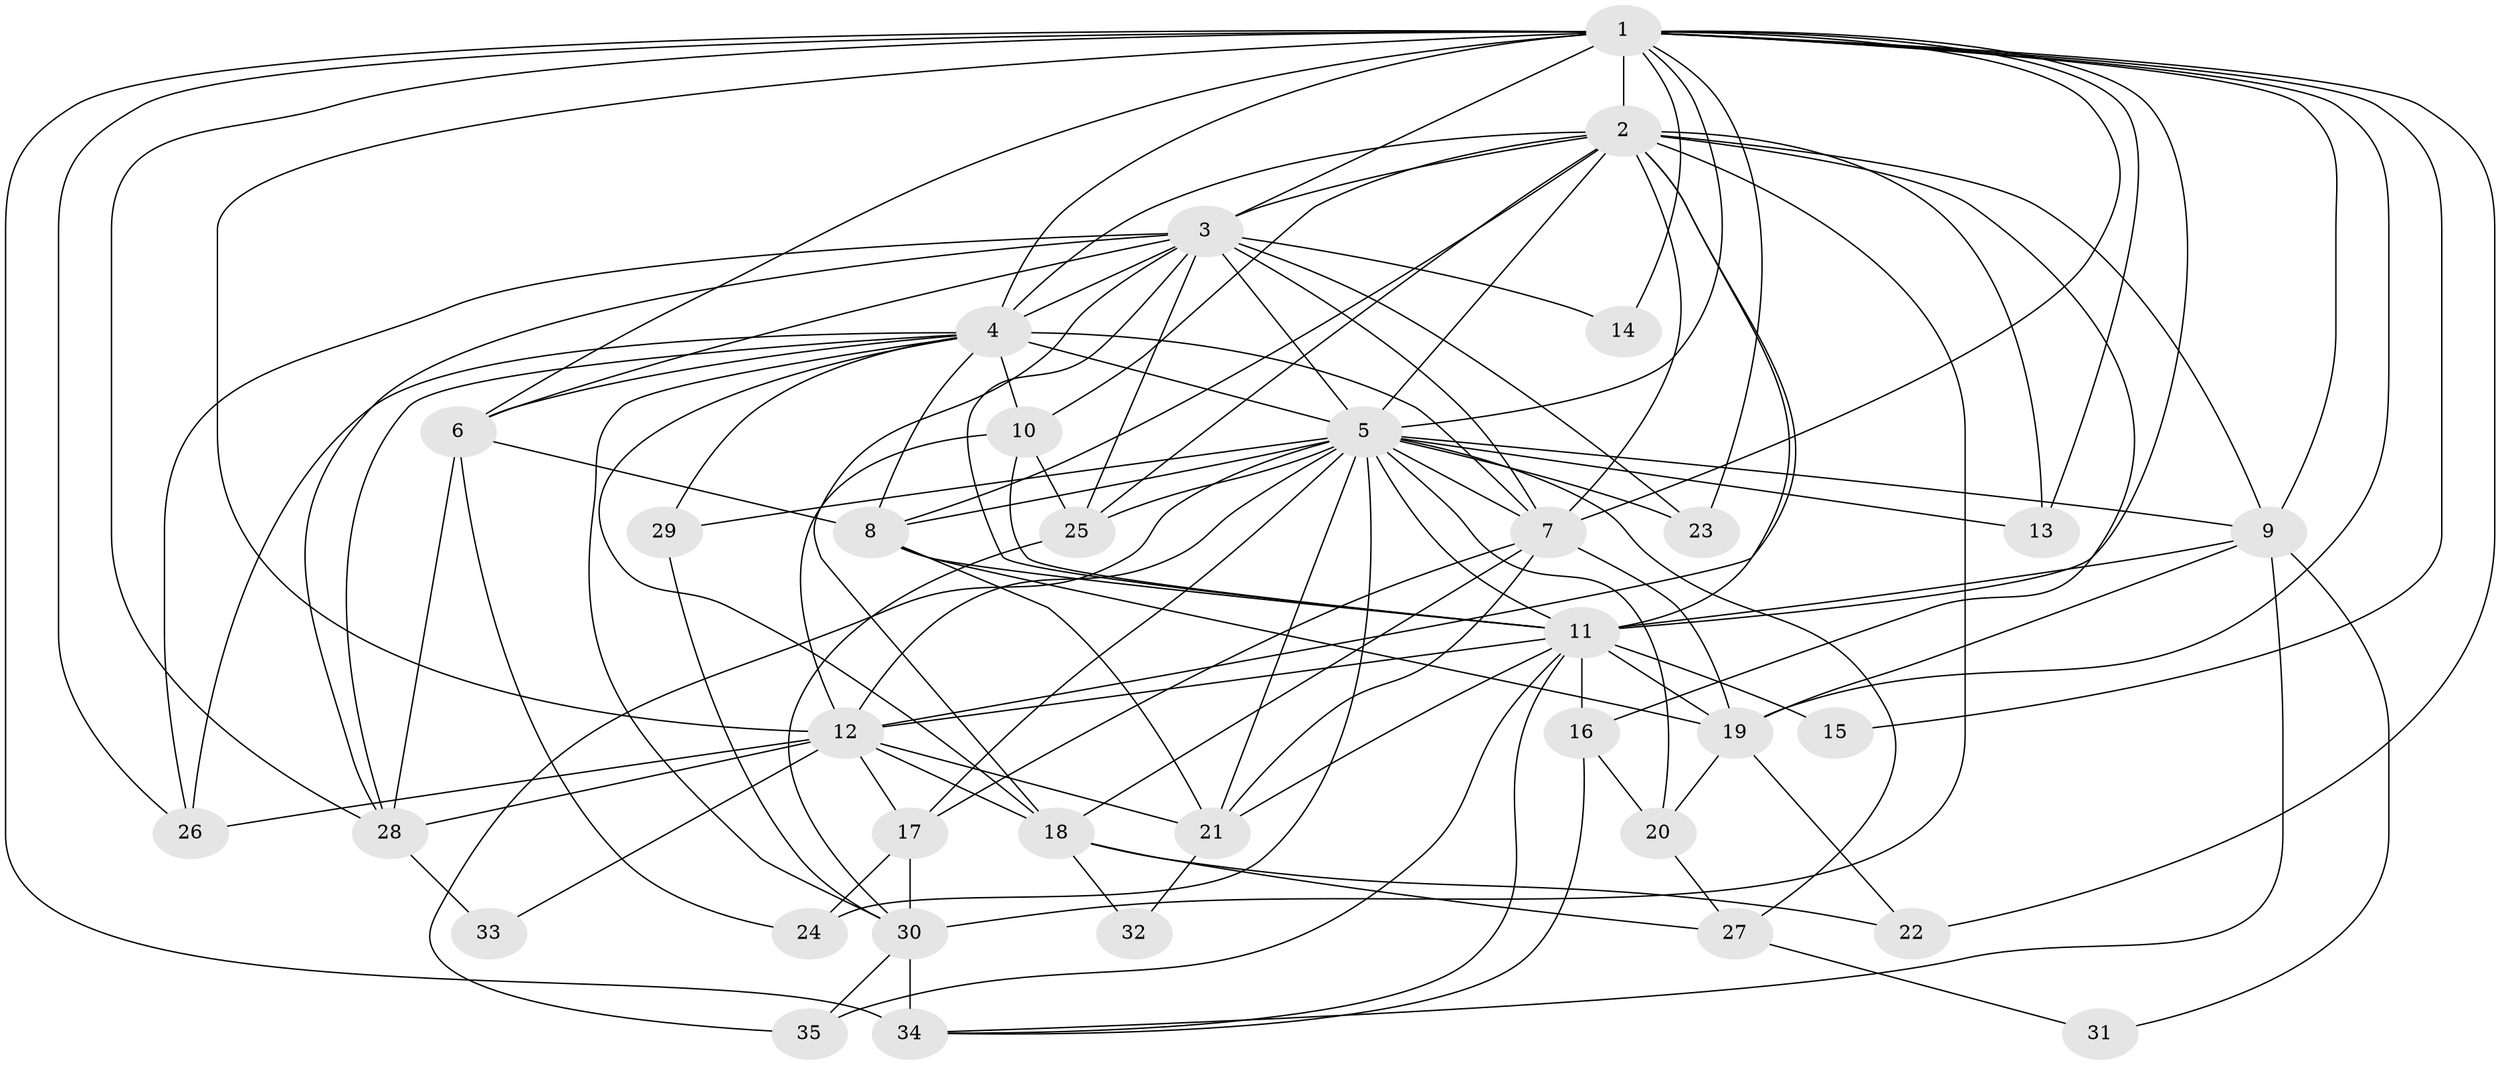 // original degree distribution, {20: 0.008695652173913044, 19: 0.017391304347826087, 21: 0.008695652173913044, 34: 0.008695652173913044, 14: 0.008695652173913044, 25: 0.008695652173913044, 17: 0.008695652173913044, 22: 0.008695652173913044, 23: 0.008695652173913044, 4: 0.06086956521739131, 2: 0.5478260869565217, 6: 0.05217391304347826, 7: 0.017391304347826087, 3: 0.2, 8: 0.008695652173913044, 5: 0.02608695652173913}
// Generated by graph-tools (version 1.1) at 2025/49/03/04/25 22:49:41]
// undirected, 35 vertices, 114 edges
graph export_dot {
  node [color=gray90,style=filled];
  1;
  2;
  3;
  4;
  5;
  6;
  7;
  8;
  9;
  10;
  11;
  12;
  13;
  14;
  15;
  16;
  17;
  18;
  19;
  20;
  21;
  22;
  23;
  24;
  25;
  26;
  27;
  28;
  29;
  30;
  31;
  32;
  33;
  34;
  35;
  1 -- 2 [weight=4.0];
  1 -- 3 [weight=2.0];
  1 -- 4 [weight=4.0];
  1 -- 5 [weight=6.0];
  1 -- 6 [weight=1.0];
  1 -- 7 [weight=1.0];
  1 -- 9 [weight=1.0];
  1 -- 11 [weight=1.0];
  1 -- 12 [weight=1.0];
  1 -- 13 [weight=1.0];
  1 -- 14 [weight=2.0];
  1 -- 15 [weight=2.0];
  1 -- 19 [weight=1.0];
  1 -- 22 [weight=1.0];
  1 -- 23 [weight=1.0];
  1 -- 26 [weight=1.0];
  1 -- 28 [weight=1.0];
  1 -- 34 [weight=4.0];
  2 -- 3 [weight=2.0];
  2 -- 4 [weight=4.0];
  2 -- 5 [weight=7.0];
  2 -- 7 [weight=2.0];
  2 -- 8 [weight=1.0];
  2 -- 9 [weight=1.0];
  2 -- 10 [weight=1.0];
  2 -- 11 [weight=13.0];
  2 -- 12 [weight=1.0];
  2 -- 13 [weight=1.0];
  2 -- 16 [weight=1.0];
  2 -- 25 [weight=1.0];
  2 -- 30 [weight=3.0];
  3 -- 4 [weight=3.0];
  3 -- 5 [weight=5.0];
  3 -- 6 [weight=1.0];
  3 -- 7 [weight=11.0];
  3 -- 11 [weight=2.0];
  3 -- 14 [weight=1.0];
  3 -- 18 [weight=2.0];
  3 -- 23 [weight=1.0];
  3 -- 25 [weight=1.0];
  3 -- 26 [weight=1.0];
  3 -- 28 [weight=1.0];
  4 -- 5 [weight=7.0];
  4 -- 6 [weight=1.0];
  4 -- 7 [weight=1.0];
  4 -- 8 [weight=1.0];
  4 -- 10 [weight=1.0];
  4 -- 18 [weight=1.0];
  4 -- 26 [weight=1.0];
  4 -- 28 [weight=1.0];
  4 -- 29 [weight=1.0];
  4 -- 30 [weight=1.0];
  5 -- 7 [weight=1.0];
  5 -- 8 [weight=2.0];
  5 -- 9 [weight=1.0];
  5 -- 11 [weight=4.0];
  5 -- 12 [weight=6.0];
  5 -- 13 [weight=1.0];
  5 -- 17 [weight=1.0];
  5 -- 20 [weight=4.0];
  5 -- 21 [weight=1.0];
  5 -- 23 [weight=1.0];
  5 -- 24 [weight=2.0];
  5 -- 25 [weight=2.0];
  5 -- 27 [weight=1.0];
  5 -- 29 [weight=2.0];
  5 -- 35 [weight=1.0];
  6 -- 8 [weight=1.0];
  6 -- 24 [weight=2.0];
  6 -- 28 [weight=1.0];
  7 -- 17 [weight=1.0];
  7 -- 18 [weight=2.0];
  7 -- 19 [weight=1.0];
  7 -- 21 [weight=1.0];
  8 -- 11 [weight=1.0];
  8 -- 19 [weight=1.0];
  8 -- 21 [weight=1.0];
  9 -- 11 [weight=2.0];
  9 -- 19 [weight=1.0];
  9 -- 31 [weight=1.0];
  9 -- 34 [weight=1.0];
  10 -- 11 [weight=1.0];
  10 -- 12 [weight=1.0];
  10 -- 25 [weight=1.0];
  11 -- 12 [weight=1.0];
  11 -- 15 [weight=1.0];
  11 -- 16 [weight=3.0];
  11 -- 19 [weight=2.0];
  11 -- 21 [weight=1.0];
  11 -- 34 [weight=1.0];
  11 -- 35 [weight=1.0];
  12 -- 17 [weight=1.0];
  12 -- 18 [weight=2.0];
  12 -- 21 [weight=1.0];
  12 -- 26 [weight=1.0];
  12 -- 28 [weight=1.0];
  12 -- 33 [weight=1.0];
  16 -- 20 [weight=1.0];
  16 -- 34 [weight=1.0];
  17 -- 24 [weight=1.0];
  17 -- 30 [weight=1.0];
  18 -- 22 [weight=1.0];
  18 -- 27 [weight=1.0];
  18 -- 32 [weight=1.0];
  19 -- 20 [weight=1.0];
  19 -- 22 [weight=2.0];
  20 -- 27 [weight=1.0];
  21 -- 32 [weight=1.0];
  25 -- 30 [weight=1.0];
  27 -- 31 [weight=1.0];
  28 -- 33 [weight=1.0];
  29 -- 30 [weight=1.0];
  30 -- 34 [weight=1.0];
  30 -- 35 [weight=1.0];
}
